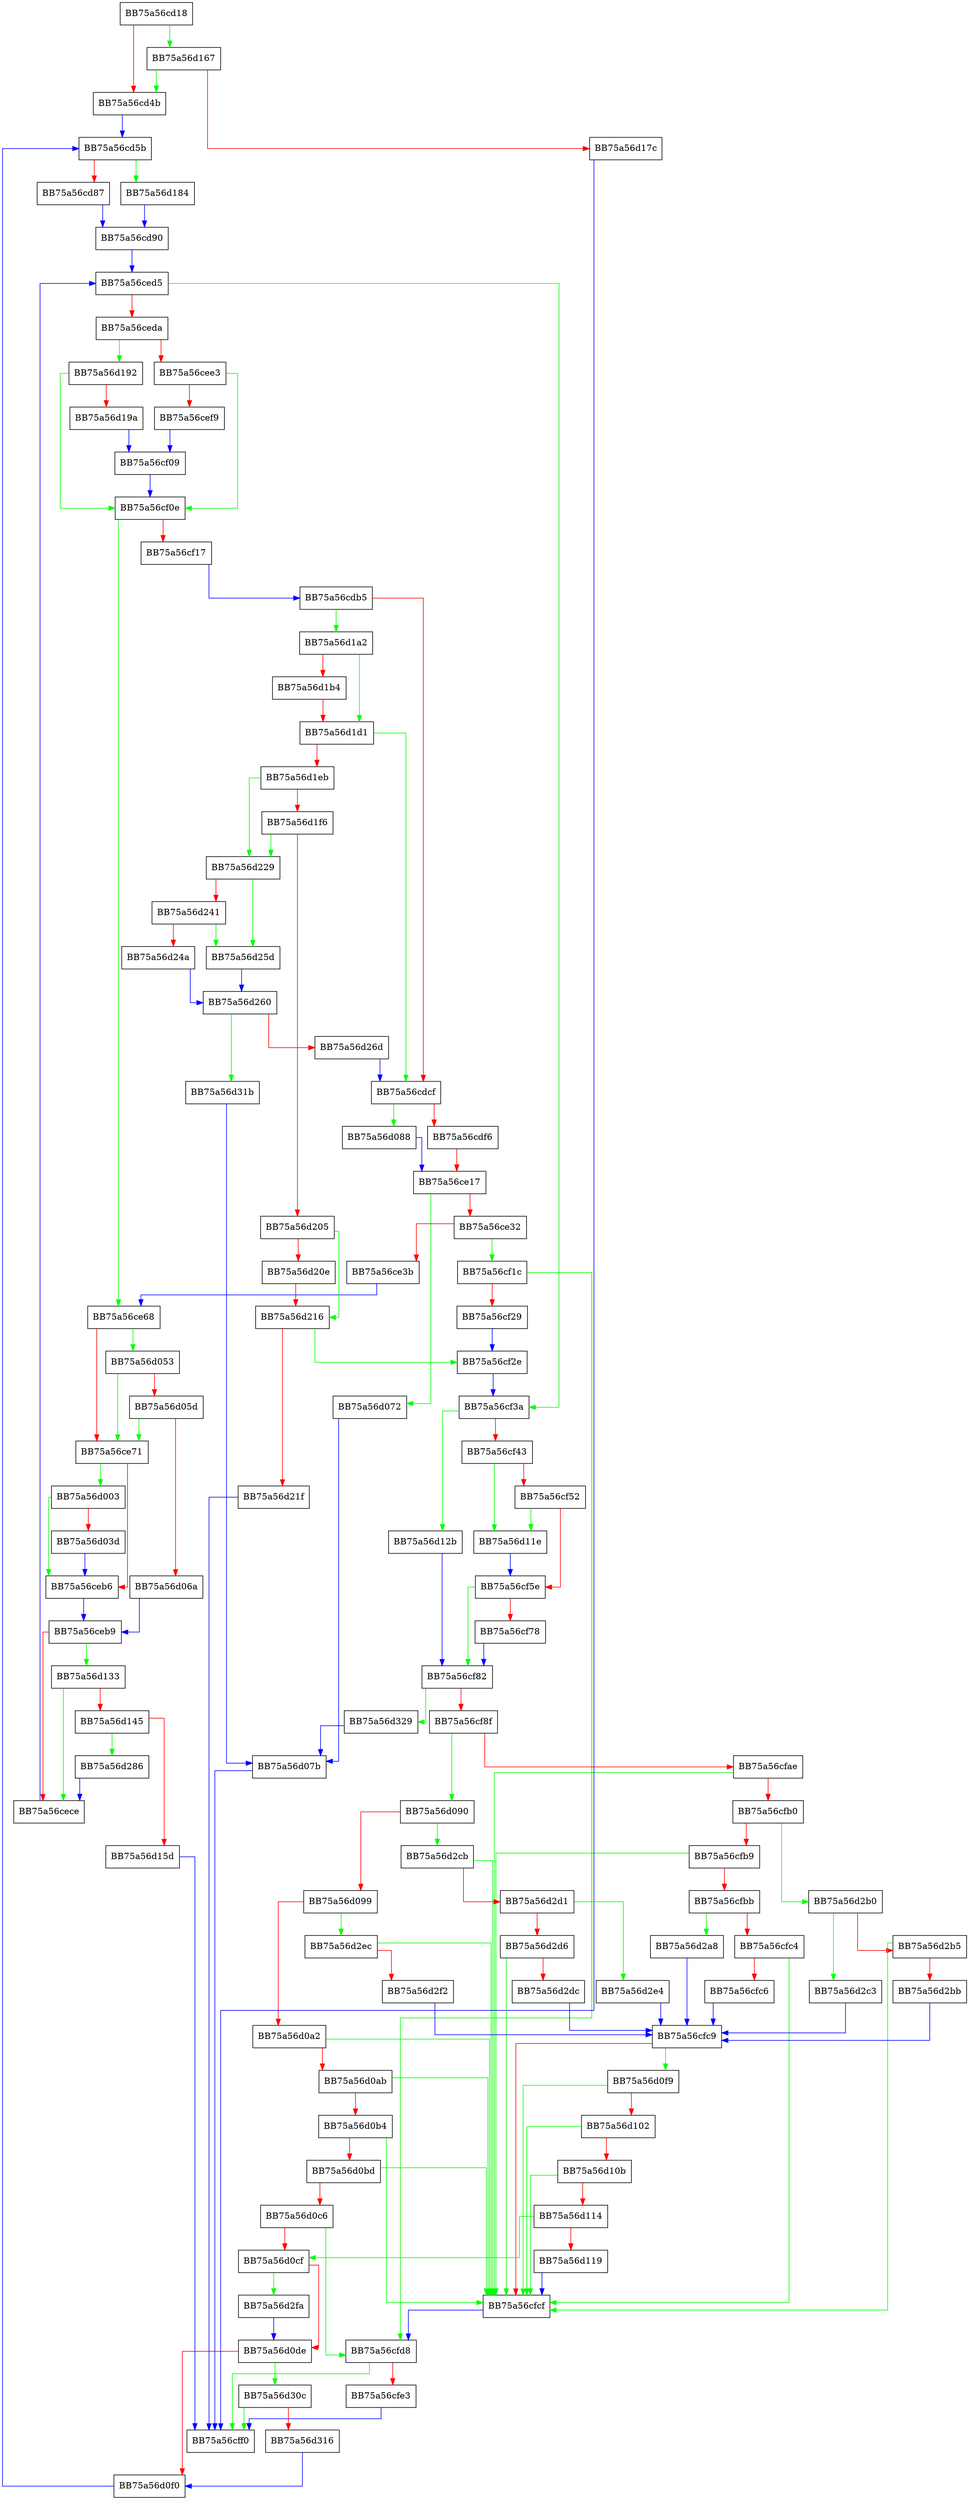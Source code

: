 digraph badcomMlexer_Lex {
  node [shape="box"];
  graph [splines=ortho];
  BB75a56cd18 -> BB75a56d167 [color="green"];
  BB75a56cd18 -> BB75a56cd4b [color="red"];
  BB75a56cd4b -> BB75a56cd5b [color="blue"];
  BB75a56cd5b -> BB75a56d184 [color="green"];
  BB75a56cd5b -> BB75a56cd87 [color="red"];
  BB75a56cd87 -> BB75a56cd90 [color="blue"];
  BB75a56cd90 -> BB75a56ced5 [color="blue"];
  BB75a56cdb5 -> BB75a56d1a2 [color="green"];
  BB75a56cdb5 -> BB75a56cdcf [color="red"];
  BB75a56cdcf -> BB75a56d088 [color="green"];
  BB75a56cdcf -> BB75a56cdf6 [color="red"];
  BB75a56cdf6 -> BB75a56ce17 [color="red"];
  BB75a56ce17 -> BB75a56d072 [color="green"];
  BB75a56ce17 -> BB75a56ce32 [color="red"];
  BB75a56ce32 -> BB75a56cf1c [color="green"];
  BB75a56ce32 -> BB75a56ce3b [color="red"];
  BB75a56ce3b -> BB75a56ce68 [color="blue"];
  BB75a56ce68 -> BB75a56d053 [color="green"];
  BB75a56ce68 -> BB75a56ce71 [color="red"];
  BB75a56ce71 -> BB75a56d003 [color="green"];
  BB75a56ce71 -> BB75a56ceb6 [color="red"];
  BB75a56ceb6 -> BB75a56ceb9 [color="blue"];
  BB75a56ceb9 -> BB75a56d133 [color="green"];
  BB75a56ceb9 -> BB75a56cece [color="red"];
  BB75a56cece -> BB75a56ced5 [color="blue"];
  BB75a56ced5 -> BB75a56cf3a [color="green"];
  BB75a56ced5 -> BB75a56ceda [color="red"];
  BB75a56ceda -> BB75a56d192 [color="green"];
  BB75a56ceda -> BB75a56cee3 [color="red"];
  BB75a56cee3 -> BB75a56cf0e [color="green"];
  BB75a56cee3 -> BB75a56cef9 [color="red"];
  BB75a56cef9 -> BB75a56cf09 [color="blue"];
  BB75a56cf09 -> BB75a56cf0e [color="blue"];
  BB75a56cf0e -> BB75a56ce68 [color="green"];
  BB75a56cf0e -> BB75a56cf17 [color="red"];
  BB75a56cf17 -> BB75a56cdb5 [color="blue"];
  BB75a56cf1c -> BB75a56cfd8 [color="green"];
  BB75a56cf1c -> BB75a56cf29 [color="red"];
  BB75a56cf29 -> BB75a56cf2e [color="blue"];
  BB75a56cf2e -> BB75a56cf3a [color="blue"];
  BB75a56cf3a -> BB75a56d12b [color="green"];
  BB75a56cf3a -> BB75a56cf43 [color="red"];
  BB75a56cf43 -> BB75a56d11e [color="green"];
  BB75a56cf43 -> BB75a56cf52 [color="red"];
  BB75a56cf52 -> BB75a56d11e [color="green"];
  BB75a56cf52 -> BB75a56cf5e [color="red"];
  BB75a56cf5e -> BB75a56cf82 [color="green"];
  BB75a56cf5e -> BB75a56cf78 [color="red"];
  BB75a56cf78 -> BB75a56cf82 [color="blue"];
  BB75a56cf82 -> BB75a56d329 [color="green"];
  BB75a56cf82 -> BB75a56cf8f [color="red"];
  BB75a56cf8f -> BB75a56d090 [color="green"];
  BB75a56cf8f -> BB75a56cfae [color="red"];
  BB75a56cfae -> BB75a56cfcf [color="green"];
  BB75a56cfae -> BB75a56cfb0 [color="red"];
  BB75a56cfb0 -> BB75a56d2b0 [color="green"];
  BB75a56cfb0 -> BB75a56cfb9 [color="red"];
  BB75a56cfb9 -> BB75a56cfcf [color="green"];
  BB75a56cfb9 -> BB75a56cfbb [color="red"];
  BB75a56cfbb -> BB75a56d2a8 [color="green"];
  BB75a56cfbb -> BB75a56cfc4 [color="red"];
  BB75a56cfc4 -> BB75a56cfcf [color="green"];
  BB75a56cfc4 -> BB75a56cfc6 [color="red"];
  BB75a56cfc6 -> BB75a56cfc9 [color="blue"];
  BB75a56cfc9 -> BB75a56d0f9 [color="green"];
  BB75a56cfc9 -> BB75a56cfcf [color="red"];
  BB75a56cfcf -> BB75a56cfd8 [color="blue"];
  BB75a56cfd8 -> BB75a56cff0 [color="green"];
  BB75a56cfd8 -> BB75a56cfe3 [color="red"];
  BB75a56cfe3 -> BB75a56cff0 [color="blue"];
  BB75a56d003 -> BB75a56ceb6 [color="green"];
  BB75a56d003 -> BB75a56d03d [color="red"];
  BB75a56d03d -> BB75a56ceb6 [color="blue"];
  BB75a56d053 -> BB75a56ce71 [color="green"];
  BB75a56d053 -> BB75a56d05d [color="red"];
  BB75a56d05d -> BB75a56ce71 [color="green"];
  BB75a56d05d -> BB75a56d06a [color="red"];
  BB75a56d06a -> BB75a56ceb9 [color="blue"];
  BB75a56d072 -> BB75a56d07b [color="blue"];
  BB75a56d07b -> BB75a56cff0 [color="blue"];
  BB75a56d088 -> BB75a56ce17 [color="blue"];
  BB75a56d090 -> BB75a56d2cb [color="green"];
  BB75a56d090 -> BB75a56d099 [color="red"];
  BB75a56d099 -> BB75a56d2ec [color="green"];
  BB75a56d099 -> BB75a56d0a2 [color="red"];
  BB75a56d0a2 -> BB75a56cfcf [color="green"];
  BB75a56d0a2 -> BB75a56d0ab [color="red"];
  BB75a56d0ab -> BB75a56cfcf [color="green"];
  BB75a56d0ab -> BB75a56d0b4 [color="red"];
  BB75a56d0b4 -> BB75a56cfcf [color="green"];
  BB75a56d0b4 -> BB75a56d0bd [color="red"];
  BB75a56d0bd -> BB75a56cfcf [color="green"];
  BB75a56d0bd -> BB75a56d0c6 [color="red"];
  BB75a56d0c6 -> BB75a56cfd8 [color="green"];
  BB75a56d0c6 -> BB75a56d0cf [color="red"];
  BB75a56d0cf -> BB75a56d2fa [color="green"];
  BB75a56d0cf -> BB75a56d0de [color="red"];
  BB75a56d0de -> BB75a56d30c [color="green"];
  BB75a56d0de -> BB75a56d0f0 [color="red"];
  BB75a56d0f0 -> BB75a56cd5b [color="blue"];
  BB75a56d0f9 -> BB75a56cfcf [color="green"];
  BB75a56d0f9 -> BB75a56d102 [color="red"];
  BB75a56d102 -> BB75a56cfcf [color="green"];
  BB75a56d102 -> BB75a56d10b [color="red"];
  BB75a56d10b -> BB75a56cfcf [color="green"];
  BB75a56d10b -> BB75a56d114 [color="red"];
  BB75a56d114 -> BB75a56d0cf [color="green"];
  BB75a56d114 -> BB75a56d119 [color="red"];
  BB75a56d119 -> BB75a56cfcf [color="blue"];
  BB75a56d11e -> BB75a56cf5e [color="blue"];
  BB75a56d12b -> BB75a56cf82 [color="blue"];
  BB75a56d133 -> BB75a56cece [color="green"];
  BB75a56d133 -> BB75a56d145 [color="red"];
  BB75a56d145 -> BB75a56d286 [color="green"];
  BB75a56d145 -> BB75a56d15d [color="red"];
  BB75a56d15d -> BB75a56cff0 [color="blue"];
  BB75a56d167 -> BB75a56cd4b [color="green"];
  BB75a56d167 -> BB75a56d17c [color="red"];
  BB75a56d17c -> BB75a56cff0 [color="blue"];
  BB75a56d184 -> BB75a56cd90 [color="blue"];
  BB75a56d192 -> BB75a56cf0e [color="green"];
  BB75a56d192 -> BB75a56d19a [color="red"];
  BB75a56d19a -> BB75a56cf09 [color="blue"];
  BB75a56d1a2 -> BB75a56d1d1 [color="green"];
  BB75a56d1a2 -> BB75a56d1b4 [color="red"];
  BB75a56d1b4 -> BB75a56d1d1 [color="red"];
  BB75a56d1d1 -> BB75a56cdcf [color="green"];
  BB75a56d1d1 -> BB75a56d1eb [color="red"];
  BB75a56d1eb -> BB75a56d229 [color="green"];
  BB75a56d1eb -> BB75a56d1f6 [color="red"];
  BB75a56d1f6 -> BB75a56d229 [color="green"];
  BB75a56d1f6 -> BB75a56d205 [color="red"];
  BB75a56d205 -> BB75a56d216 [color="green"];
  BB75a56d205 -> BB75a56d20e [color="red"];
  BB75a56d20e -> BB75a56d216 [color="red"];
  BB75a56d216 -> BB75a56cf2e [color="green"];
  BB75a56d216 -> BB75a56d21f [color="red"];
  BB75a56d21f -> BB75a56cff0 [color="blue"];
  BB75a56d229 -> BB75a56d25d [color="green"];
  BB75a56d229 -> BB75a56d241 [color="red"];
  BB75a56d241 -> BB75a56d25d [color="green"];
  BB75a56d241 -> BB75a56d24a [color="red"];
  BB75a56d24a -> BB75a56d260 [color="blue"];
  BB75a56d25d -> BB75a56d260 [color="blue"];
  BB75a56d260 -> BB75a56d31b [color="green"];
  BB75a56d260 -> BB75a56d26d [color="red"];
  BB75a56d26d -> BB75a56cdcf [color="blue"];
  BB75a56d286 -> BB75a56cece [color="blue"];
  BB75a56d2a8 -> BB75a56cfc9 [color="blue"];
  BB75a56d2b0 -> BB75a56d2c3 [color="green"];
  BB75a56d2b0 -> BB75a56d2b5 [color="red"];
  BB75a56d2b5 -> BB75a56cfcf [color="green"];
  BB75a56d2b5 -> BB75a56d2bb [color="red"];
  BB75a56d2bb -> BB75a56cfc9 [color="blue"];
  BB75a56d2c3 -> BB75a56cfc9 [color="blue"];
  BB75a56d2cb -> BB75a56cfcf [color="green"];
  BB75a56d2cb -> BB75a56d2d1 [color="red"];
  BB75a56d2d1 -> BB75a56d2e4 [color="green"];
  BB75a56d2d1 -> BB75a56d2d6 [color="red"];
  BB75a56d2d6 -> BB75a56cfcf [color="green"];
  BB75a56d2d6 -> BB75a56d2dc [color="red"];
  BB75a56d2dc -> BB75a56cfc9 [color="blue"];
  BB75a56d2e4 -> BB75a56cfc9 [color="blue"];
  BB75a56d2ec -> BB75a56cfcf [color="green"];
  BB75a56d2ec -> BB75a56d2f2 [color="red"];
  BB75a56d2f2 -> BB75a56cfc9 [color="blue"];
  BB75a56d2fa -> BB75a56d0de [color="blue"];
  BB75a56d30c -> BB75a56cff0 [color="green"];
  BB75a56d30c -> BB75a56d316 [color="red"];
  BB75a56d316 -> BB75a56d0f0 [color="blue"];
  BB75a56d31b -> BB75a56d07b [color="blue"];
  BB75a56d329 -> BB75a56d07b [color="blue"];
}